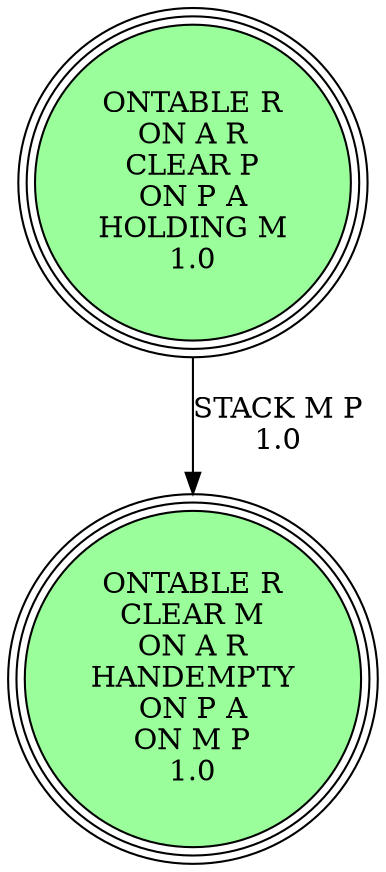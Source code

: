 digraph {
"ONTABLE R\nON A R\nCLEAR P\nON P A\nHOLDING M\n1.0\n" -> "ONTABLE R\nCLEAR M\nON A R\nHANDEMPTY\nON P A\nON M P\n1.0\n"[label="STACK M P\n1.0\n"];
"ONTABLE R\nCLEAR M\nON A R\nHANDEMPTY\nON P A\nON M P\n1.0\n" [shape=circle, style=filled, fillcolor=palegreen1, peripheries=3];
"ONTABLE R\nON A R\nCLEAR P\nON P A\nHOLDING M\n1.0\n" [shape=circle, style=filled, fillcolor=palegreen1, peripheries=3];
"ONTABLE R\nCLEAR M\nON A R\nHANDEMPTY\nON P A\nON M P\n1.0\n" [shape=circle, style=filled, fillcolor=palegreen1, peripheries=3];
}
